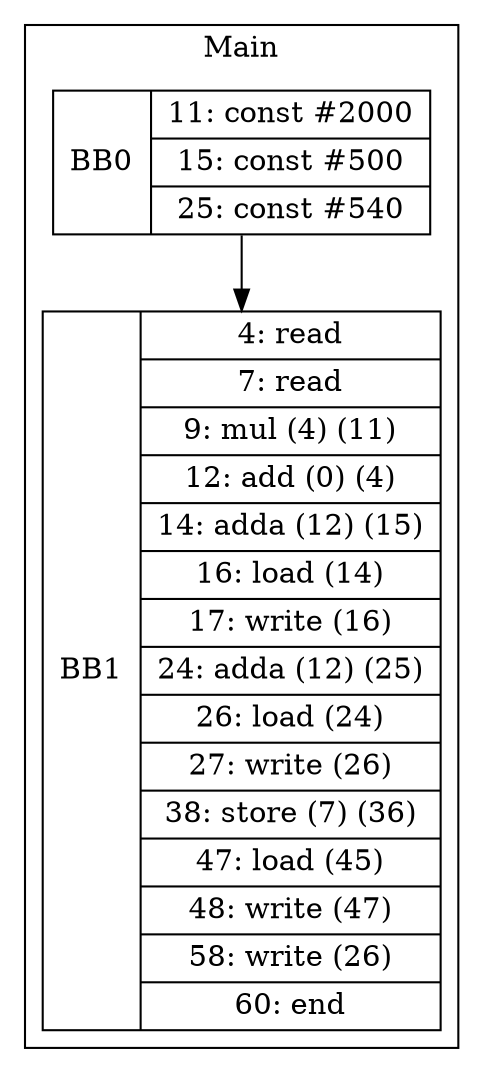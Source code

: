 digraph G {
node [shape=record];
subgraph cluster_main{
label = "Main";
BB0 [shape=record, label="<b>BB0|{11: const #2000|15: const #500|25: const #540}"];
BB1 [shape=record, label="<b>BB1|{4: read|7: read|9: mul (4) (11)|12: add (0) (4)|14: adda (12) (15)|16: load (14)|17: write (16)|24: adda (12) (25)|26: load (24)|27: write (26)|38: store (7) (36)|47: load (45)|48: write (47)|58: write (26)|60: end}"];
}
BB0:s -> BB1:n ;
}
